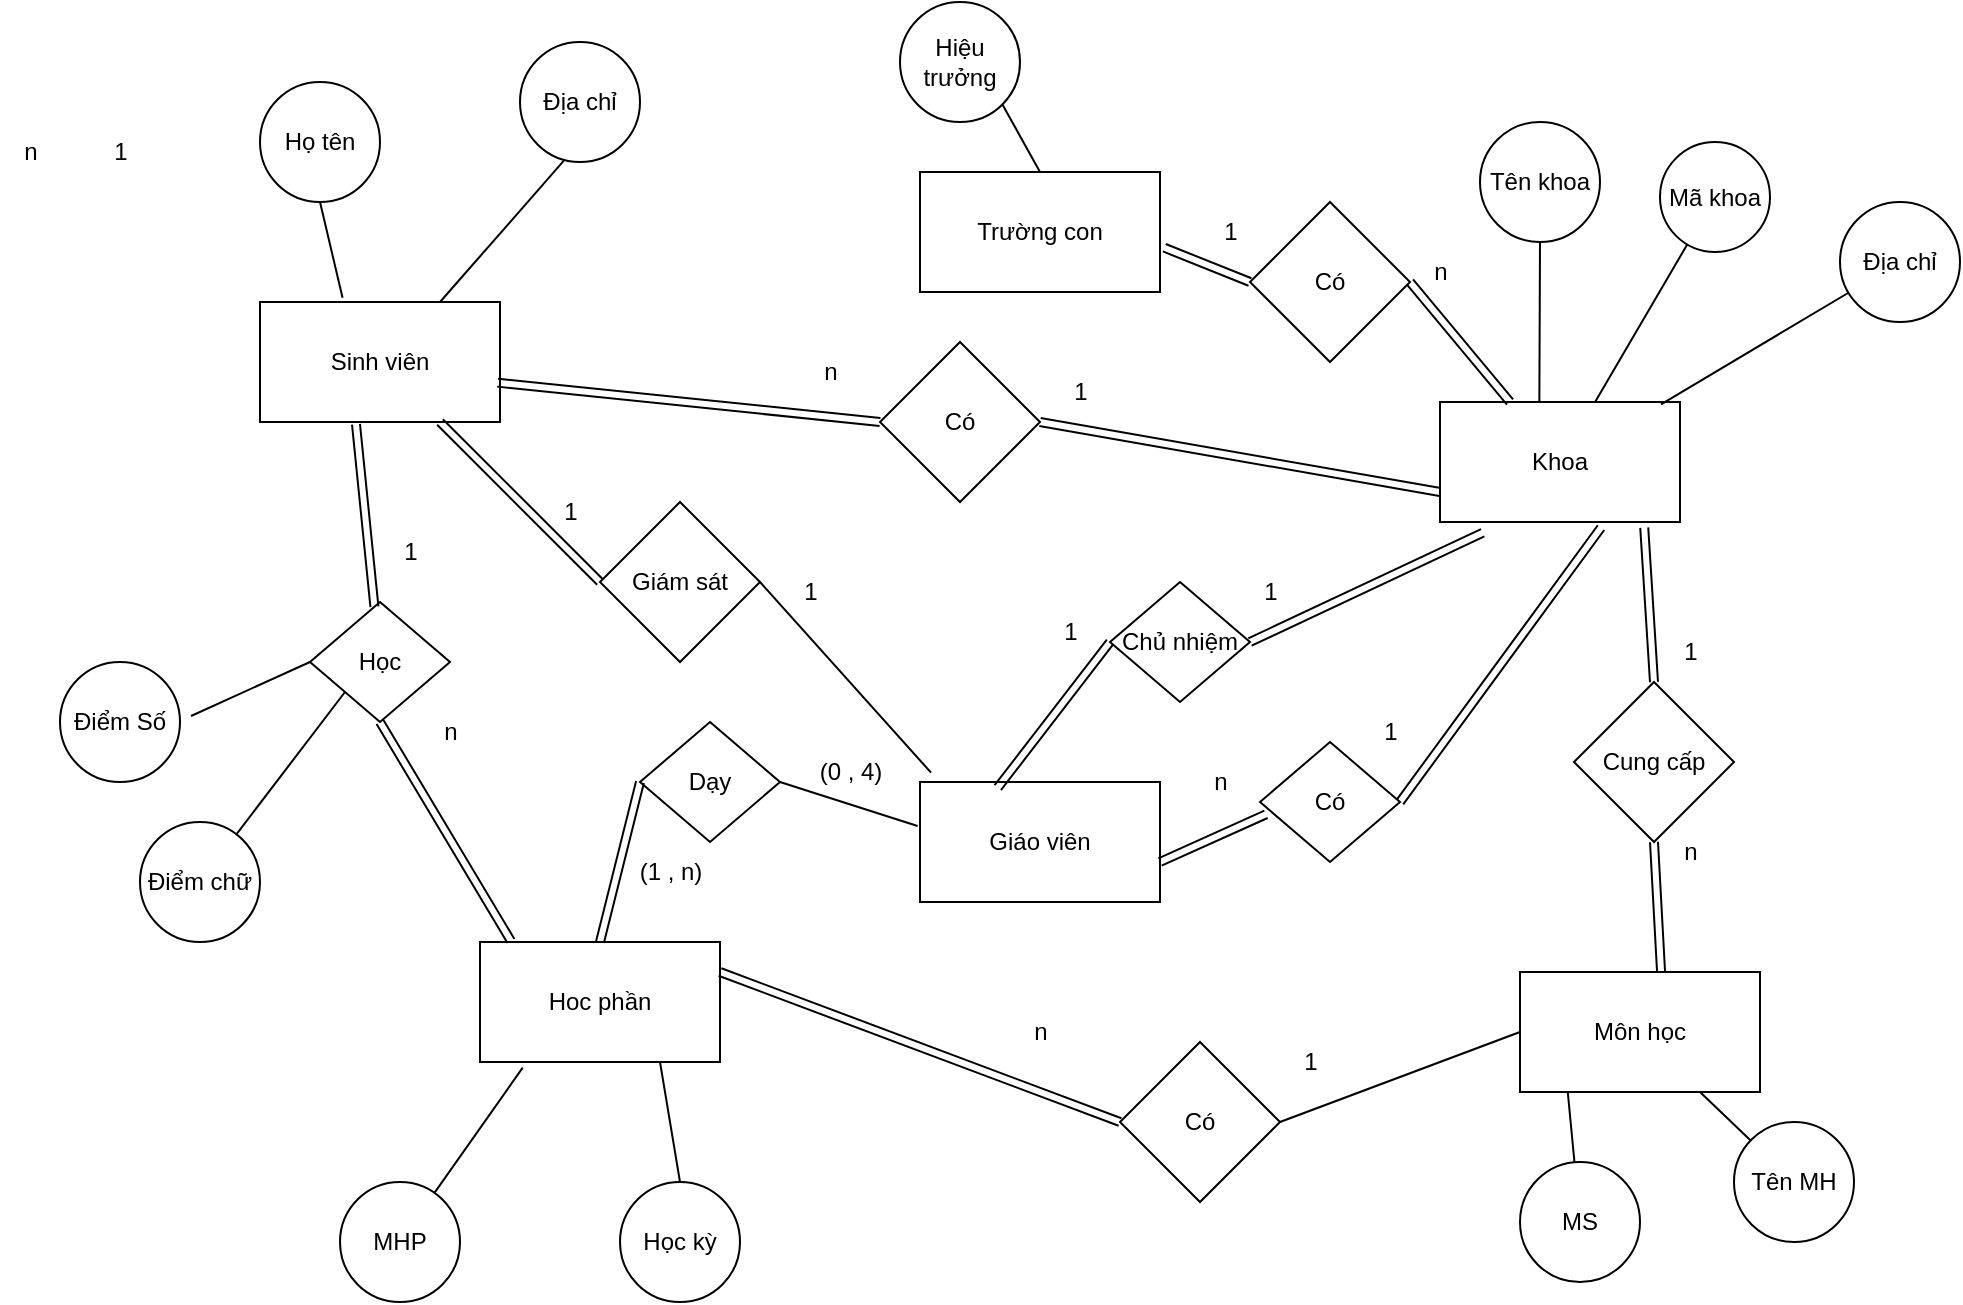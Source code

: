 <mxfile version="21.7.5" type="github">
  <diagram name="Trang-1" id="5ZQhdUJRwtP_Jv4_O1NK">
    <mxGraphModel dx="1172" dy="526" grid="1" gridSize="10" guides="1" tooltips="1" connect="1" arrows="1" fold="1" page="1" pageScale="1" pageWidth="827" pageHeight="1169" math="0" shadow="0">
      <root>
        <mxCell id="0" />
        <mxCell id="1" parent="0" />
        <mxCell id="ZfUTH0rntznDxyrZeYNo-1" value="Trường con" style="rounded=0;whiteSpace=wrap;html=1;" parent="1" vertex="1">
          <mxGeometry x="500" y="155" width="120" height="60" as="geometry" />
        </mxCell>
        <mxCell id="ZfUTH0rntznDxyrZeYNo-2" value="Khoa" style="rounded=0;whiteSpace=wrap;html=1;" parent="1" vertex="1">
          <mxGeometry x="760" y="270" width="120" height="60" as="geometry" />
        </mxCell>
        <mxCell id="ZfUTH0rntznDxyrZeYNo-4" value="Tên khoa" style="ellipse;whiteSpace=wrap;html=1;aspect=fixed;" parent="1" vertex="1">
          <mxGeometry x="780" y="130" width="60" height="60" as="geometry" />
        </mxCell>
        <mxCell id="ZfUTH0rntznDxyrZeYNo-5" value="Mã khoa" style="ellipse;whiteSpace=wrap;html=1;aspect=fixed;" parent="1" vertex="1">
          <mxGeometry x="870" y="140" width="55" height="55" as="geometry" />
        </mxCell>
        <mxCell id="ZfUTH0rntznDxyrZeYNo-6" value="Địa chỉ" style="ellipse;whiteSpace=wrap;html=1;aspect=fixed;" parent="1" vertex="1">
          <mxGeometry x="960" y="170" width="60" height="60" as="geometry" />
        </mxCell>
        <mxCell id="ZfUTH0rntznDxyrZeYNo-11" value="Môn học" style="rounded=0;whiteSpace=wrap;html=1;" parent="1" vertex="1">
          <mxGeometry x="800" y="555" width="120" height="60" as="geometry" />
        </mxCell>
        <mxCell id="ZfUTH0rntznDxyrZeYNo-12" value="Tên MH" style="ellipse;whiteSpace=wrap;html=1;aspect=fixed;" parent="1" vertex="1">
          <mxGeometry x="907" y="630" width="60" height="60" as="geometry" />
        </mxCell>
        <mxCell id="ZfUTH0rntznDxyrZeYNo-13" value="MS" style="ellipse;whiteSpace=wrap;html=1;aspect=fixed;" parent="1" vertex="1">
          <mxGeometry x="800" y="650" width="60" height="60" as="geometry" />
        </mxCell>
        <mxCell id="ZfUTH0rntznDxyrZeYNo-16" value="Hoc phần" style="rounded=0;whiteSpace=wrap;html=1;" parent="1" vertex="1">
          <mxGeometry x="280" y="540" width="120" height="60" as="geometry" />
        </mxCell>
        <mxCell id="ZfUTH0rntznDxyrZeYNo-17" value="MHP" style="ellipse;whiteSpace=wrap;html=1;aspect=fixed;" parent="1" vertex="1">
          <mxGeometry x="210" y="660" width="60" height="60" as="geometry" />
        </mxCell>
        <mxCell id="ZfUTH0rntznDxyrZeYNo-18" value="Học kỳ" style="ellipse;whiteSpace=wrap;html=1;aspect=fixed;" parent="1" vertex="1">
          <mxGeometry x="350" y="660" width="60" height="60" as="geometry" />
        </mxCell>
        <mxCell id="ZfUTH0rntznDxyrZeYNo-21" value="Giáo viên" style="rounded=0;whiteSpace=wrap;html=1;" parent="1" vertex="1">
          <mxGeometry x="500" y="460" width="120" height="60" as="geometry" />
        </mxCell>
        <mxCell id="ZfUTH0rntznDxyrZeYNo-22" value="Sinh viên" style="rounded=0;whiteSpace=wrap;html=1;" parent="1" vertex="1">
          <mxGeometry x="170" y="220" width="120" height="60" as="geometry" />
        </mxCell>
        <mxCell id="ZfUTH0rntznDxyrZeYNo-23" value="Họ tên" style="ellipse;whiteSpace=wrap;html=1;aspect=fixed;" parent="1" vertex="1">
          <mxGeometry x="170" y="110" width="60" height="60" as="geometry" />
        </mxCell>
        <mxCell id="ZfUTH0rntznDxyrZeYNo-24" value="Địa chỉ" style="ellipse;whiteSpace=wrap;html=1;aspect=fixed;" parent="1" vertex="1">
          <mxGeometry x="300" y="90" width="60" height="60" as="geometry" />
        </mxCell>
        <mxCell id="ZfUTH0rntznDxyrZeYNo-28" value="" style="endArrow=none;html=1;rounded=0;exitX=0.199;exitY=1;exitDx=0;exitDy=0;exitPerimeter=0;" parent="1" source="ZfUTH0rntznDxyrZeYNo-11" target="ZfUTH0rntznDxyrZeYNo-13" edge="1">
          <mxGeometry width="50" height="50" relative="1" as="geometry">
            <mxPoint x="560" y="410" as="sourcePoint" />
            <mxPoint x="590" y="650" as="targetPoint" />
          </mxGeometry>
        </mxCell>
        <mxCell id="ZfUTH0rntznDxyrZeYNo-30" value="" style="endArrow=none;html=1;rounded=0;exitX=0.75;exitY=1;exitDx=0;exitDy=0;" parent="1" source="ZfUTH0rntznDxyrZeYNo-11" target="ZfUTH0rntznDxyrZeYNo-12" edge="1">
          <mxGeometry width="50" height="50" relative="1" as="geometry">
            <mxPoint x="590" y="240" as="sourcePoint" />
            <mxPoint x="590" y="190" as="targetPoint" />
          </mxGeometry>
        </mxCell>
        <mxCell id="ZfUTH0rntznDxyrZeYNo-31" value="" style="endArrow=none;html=1;rounded=0;entryX=0.5;entryY=1;entryDx=0;entryDy=0;exitX=0.414;exitY=-0.008;exitDx=0;exitDy=0;exitPerimeter=0;" parent="1" source="ZfUTH0rntznDxyrZeYNo-2" target="ZfUTH0rntznDxyrZeYNo-4" edge="1">
          <mxGeometry width="50" height="50" relative="1" as="geometry">
            <mxPoint x="580" y="260" as="sourcePoint" />
            <mxPoint x="600" y="200" as="targetPoint" />
          </mxGeometry>
        </mxCell>
        <mxCell id="ZfUTH0rntznDxyrZeYNo-33" value="" style="endArrow=none;html=1;rounded=0;" parent="1" source="ZfUTH0rntznDxyrZeYNo-2" target="ZfUTH0rntznDxyrZeYNo-5" edge="1">
          <mxGeometry width="50" height="50" relative="1" as="geometry">
            <mxPoint x="582" y="461" as="sourcePoint" />
            <mxPoint x="550" y="500" as="targetPoint" />
          </mxGeometry>
        </mxCell>
        <mxCell id="ZfUTH0rntznDxyrZeYNo-35" value="" style="endArrow=none;html=1;rounded=0;exitX=0.921;exitY=0.019;exitDx=0;exitDy=0;exitPerimeter=0;" parent="1" source="ZfUTH0rntznDxyrZeYNo-2" target="ZfUTH0rntznDxyrZeYNo-6" edge="1">
          <mxGeometry width="50" height="50" relative="1" as="geometry">
            <mxPoint x="592" y="471" as="sourcePoint" />
            <mxPoint x="560" y="510" as="targetPoint" />
          </mxGeometry>
        </mxCell>
        <mxCell id="ZfUTH0rntznDxyrZeYNo-36" value="" style="endArrow=none;html=1;rounded=0;entryX=0.178;entryY=1.047;entryDx=0;entryDy=0;entryPerimeter=0;" parent="1" source="ZfUTH0rntznDxyrZeYNo-17" target="ZfUTH0rntznDxyrZeYNo-16" edge="1">
          <mxGeometry width="50" height="50" relative="1" as="geometry">
            <mxPoint x="582" y="461" as="sourcePoint" />
            <mxPoint x="550" y="500" as="targetPoint" />
          </mxGeometry>
        </mxCell>
        <mxCell id="ZfUTH0rntznDxyrZeYNo-37" value="" style="endArrow=none;html=1;rounded=0;entryX=0.75;entryY=1;entryDx=0;entryDy=0;exitX=0.5;exitY=0;exitDx=0;exitDy=0;" parent="1" source="ZfUTH0rntznDxyrZeYNo-18" target="ZfUTH0rntznDxyrZeYNo-16" edge="1">
          <mxGeometry width="50" height="50" relative="1" as="geometry">
            <mxPoint x="237" y="614" as="sourcePoint" />
            <mxPoint x="261" y="563" as="targetPoint" />
          </mxGeometry>
        </mxCell>
        <mxCell id="ZfUTH0rntznDxyrZeYNo-38" value="" style="endArrow=none;html=1;rounded=0;entryX=0.75;entryY=0;entryDx=0;entryDy=0;exitX=0.371;exitY=0.983;exitDx=0;exitDy=0;exitPerimeter=0;" parent="1" source="ZfUTH0rntznDxyrZeYNo-24" target="ZfUTH0rntznDxyrZeYNo-22" edge="1">
          <mxGeometry width="50" height="50" relative="1" as="geometry">
            <mxPoint x="350" y="620" as="sourcePoint" />
            <mxPoint x="320" y="570" as="targetPoint" />
          </mxGeometry>
        </mxCell>
        <mxCell id="ZfUTH0rntznDxyrZeYNo-41" value="" style="endArrow=none;html=1;rounded=0;entryX=0.344;entryY=-0.036;entryDx=0;entryDy=0;exitX=0.5;exitY=1;exitDx=0;exitDy=0;entryPerimeter=0;" parent="1" source="ZfUTH0rntznDxyrZeYNo-23" target="ZfUTH0rntznDxyrZeYNo-22" edge="1">
          <mxGeometry width="50" height="50" relative="1" as="geometry">
            <mxPoint x="320" y="179" as="sourcePoint" />
            <mxPoint x="270" y="230" as="targetPoint" />
          </mxGeometry>
        </mxCell>
        <mxCell id="ZfUTH0rntznDxyrZeYNo-42" value="Hiệu trưởng" style="ellipse;whiteSpace=wrap;html=1;aspect=fixed;" parent="1" vertex="1">
          <mxGeometry x="490" y="70" width="60" height="60" as="geometry" />
        </mxCell>
        <mxCell id="ZfUTH0rntznDxyrZeYNo-43" value="" style="endArrow=none;html=1;rounded=0;entryX=0.5;entryY=0;entryDx=0;entryDy=0;exitX=1;exitY=1;exitDx=0;exitDy=0;" parent="1" source="ZfUTH0rntznDxyrZeYNo-42" target="ZfUTH0rntznDxyrZeYNo-1" edge="1">
          <mxGeometry width="50" height="50" relative="1" as="geometry">
            <mxPoint x="332" y="159" as="sourcePoint" />
            <mxPoint x="270" y="230" as="targetPoint" />
          </mxGeometry>
        </mxCell>
        <mxCell id="ZfUTH0rntznDxyrZeYNo-44" value="Có" style="rhombus;whiteSpace=wrap;html=1;" parent="1" vertex="1">
          <mxGeometry x="665" y="170" width="80" height="80" as="geometry" />
        </mxCell>
        <mxCell id="ZfUTH0rntznDxyrZeYNo-46" value="" style="shape=link;html=1;rounded=0;entryX=0;entryY=0.5;entryDx=0;entryDy=0;exitX=1.018;exitY=0.631;exitDx=0;exitDy=0;exitPerimeter=0;" parent="1" source="ZfUTH0rntznDxyrZeYNo-1" target="ZfUTH0rntznDxyrZeYNo-44" edge="1">
          <mxGeometry width="100" relative="1" as="geometry">
            <mxPoint x="443" y="290" as="sourcePoint" />
            <mxPoint x="510" y="380" as="targetPoint" />
          </mxGeometry>
        </mxCell>
        <mxCell id="ZfUTH0rntznDxyrZeYNo-48" value="" style="shape=link;html=1;rounded=0;exitX=1;exitY=0.5;exitDx=0;exitDy=0;" parent="1" source="ZfUTH0rntznDxyrZeYNo-44" target="ZfUTH0rntznDxyrZeYNo-2" edge="1">
          <mxGeometry width="100" relative="1" as="geometry">
            <mxPoint x="453" y="300" as="sourcePoint" />
            <mxPoint x="520" y="390" as="targetPoint" />
          </mxGeometry>
        </mxCell>
        <mxCell id="ZfUTH0rntznDxyrZeYNo-52" value="Cung cấp" style="rhombus;whiteSpace=wrap;html=1;" parent="1" vertex="1">
          <mxGeometry x="827" y="410" width="80" height="80" as="geometry" />
        </mxCell>
        <mxCell id="ZfUTH0rntznDxyrZeYNo-53" value="" style="shape=link;html=1;rounded=0;exitX=0.5;exitY=0;exitDx=0;exitDy=0;entryX=0.851;entryY=1.047;entryDx=0;entryDy=0;entryPerimeter=0;" parent="1" source="ZfUTH0rntznDxyrZeYNo-52" target="ZfUTH0rntznDxyrZeYNo-2" edge="1">
          <mxGeometry width="100" relative="1" as="geometry">
            <mxPoint x="620" y="260" as="sourcePoint" />
            <mxPoint x="660" y="256" as="targetPoint" />
          </mxGeometry>
        </mxCell>
        <mxCell id="ZfUTH0rntznDxyrZeYNo-54" value="" style="shape=link;html=1;rounded=0;entryX=0.5;entryY=1;entryDx=0;entryDy=0;exitX=0.588;exitY=0.006;exitDx=0;exitDy=0;exitPerimeter=0;" parent="1" source="ZfUTH0rntznDxyrZeYNo-11" target="ZfUTH0rntznDxyrZeYNo-52" edge="1">
          <mxGeometry width="100" relative="1" as="geometry">
            <mxPoint x="660" y="520" as="sourcePoint" />
            <mxPoint x="690" y="280" as="targetPoint" />
          </mxGeometry>
        </mxCell>
        <mxCell id="ZfUTH0rntznDxyrZeYNo-55" value="Có" style="rhombus;whiteSpace=wrap;html=1;" parent="1" vertex="1">
          <mxGeometry x="600" y="590" width="80" height="80" as="geometry" />
        </mxCell>
        <mxCell id="ZfUTH0rntznDxyrZeYNo-56" value="" style="shape=link;html=1;rounded=0;entryX=0;entryY=0.5;entryDx=0;entryDy=0;exitX=1;exitY=0.25;exitDx=0;exitDy=0;" parent="1" source="ZfUTH0rntznDxyrZeYNo-16" target="ZfUTH0rntznDxyrZeYNo-55" edge="1">
          <mxGeometry width="100" relative="1" as="geometry">
            <mxPoint x="290" y="539" as="sourcePoint" />
            <mxPoint x="338" y="541" as="targetPoint" />
          </mxGeometry>
        </mxCell>
        <mxCell id="ZfUTH0rntznDxyrZeYNo-58" value="" style="endArrow=none;html=1;rounded=0;exitX=1;exitY=0.5;exitDx=0;exitDy=0;entryX=0;entryY=0.5;entryDx=0;entryDy=0;" parent="1" source="ZfUTH0rntznDxyrZeYNo-55" target="ZfUTH0rntznDxyrZeYNo-11" edge="1">
          <mxGeometry width="50" height="50" relative="1" as="geometry">
            <mxPoint x="470" y="410" as="sourcePoint" />
            <mxPoint x="520" y="360" as="targetPoint" />
          </mxGeometry>
        </mxCell>
        <mxCell id="ZfUTH0rntznDxyrZeYNo-59" value="Có" style="rhombus;whiteSpace=wrap;html=1;" parent="1" vertex="1">
          <mxGeometry x="670" y="440" width="70" height="60" as="geometry" />
        </mxCell>
        <mxCell id="ZfUTH0rntznDxyrZeYNo-60" value="" style="shape=link;html=1;rounded=0;exitX=1;exitY=0.5;exitDx=0;exitDy=0;entryX=0.671;entryY=1.047;entryDx=0;entryDy=0;entryPerimeter=0;" parent="1" source="ZfUTH0rntznDxyrZeYNo-59" target="ZfUTH0rntznDxyrZeYNo-2" edge="1">
          <mxGeometry width="100" relative="1" as="geometry">
            <mxPoint x="620" y="260" as="sourcePoint" />
            <mxPoint x="660" y="256" as="targetPoint" />
          </mxGeometry>
        </mxCell>
        <mxCell id="ZfUTH0rntznDxyrZeYNo-61" value="" style="shape=link;html=1;rounded=0;exitX=1;exitY=0.667;exitDx=0;exitDy=0;entryX=0.043;entryY=0.603;entryDx=0;entryDy=0;entryPerimeter=0;exitPerimeter=0;" parent="1" source="ZfUTH0rntznDxyrZeYNo-21" target="ZfUTH0rntznDxyrZeYNo-59" edge="1">
          <mxGeometry width="100" relative="1" as="geometry">
            <mxPoint x="710" y="380" as="sourcePoint" />
            <mxPoint x="741" y="283" as="targetPoint" />
          </mxGeometry>
        </mxCell>
        <mxCell id="ZfUTH0rntznDxyrZeYNo-62" value="Chủ nhiệm" style="rhombus;whiteSpace=wrap;html=1;" parent="1" vertex="1">
          <mxGeometry x="595" y="360" width="70" height="60" as="geometry" />
        </mxCell>
        <mxCell id="ZfUTH0rntznDxyrZeYNo-63" value="" style="shape=link;html=1;rounded=0;exitX=1;exitY=0.5;exitDx=0;exitDy=0;entryX=0.178;entryY=1.089;entryDx=0;entryDy=0;entryPerimeter=0;" parent="1" source="ZfUTH0rntznDxyrZeYNo-62" target="ZfUTH0rntznDxyrZeYNo-2" edge="1">
          <mxGeometry width="100" relative="1" as="geometry">
            <mxPoint x="590" y="470" as="sourcePoint" />
            <mxPoint x="643" y="426" as="targetPoint" />
          </mxGeometry>
        </mxCell>
        <mxCell id="ZfUTH0rntznDxyrZeYNo-67" value="" style="shape=link;html=1;rounded=0;exitX=0.324;exitY=0.047;exitDx=0;exitDy=0;entryX=0;entryY=0.5;entryDx=0;entryDy=0;exitPerimeter=0;" parent="1" source="ZfUTH0rntznDxyrZeYNo-21" target="ZfUTH0rntznDxyrZeYNo-62" edge="1">
          <mxGeometry width="100" relative="1" as="geometry">
            <mxPoint x="630" y="350" as="sourcePoint" />
            <mxPoint x="681" y="285" as="targetPoint" />
          </mxGeometry>
        </mxCell>
        <mxCell id="ZfUTH0rntznDxyrZeYNo-68" value="Dạy" style="rhombus;whiteSpace=wrap;html=1;" parent="1" vertex="1">
          <mxGeometry x="360" y="430" width="70" height="60" as="geometry" />
        </mxCell>
        <mxCell id="ZfUTH0rntznDxyrZeYNo-70" value="" style="endArrow=none;html=1;rounded=0;exitX=-0.01;exitY=0.367;exitDx=0;exitDy=0;entryX=1;entryY=0.5;entryDx=0;entryDy=0;exitPerimeter=0;" parent="1" source="ZfUTH0rntznDxyrZeYNo-21" target="ZfUTH0rntznDxyrZeYNo-68" edge="1">
          <mxGeometry width="50" height="50" relative="1" as="geometry">
            <mxPoint x="640" y="580" as="sourcePoint" />
            <mxPoint x="790" y="530" as="targetPoint" />
          </mxGeometry>
        </mxCell>
        <mxCell id="ZfUTH0rntznDxyrZeYNo-71" value="" style="shape=link;html=1;rounded=0;exitX=0.5;exitY=0;exitDx=0;exitDy=0;entryX=0;entryY=0.5;entryDx=0;entryDy=0;" parent="1" source="ZfUTH0rntznDxyrZeYNo-16" target="ZfUTH0rntznDxyrZeYNo-68" edge="1">
          <mxGeometry width="100" relative="1" as="geometry">
            <mxPoint x="630" y="350" as="sourcePoint" />
            <mxPoint x="681" y="285" as="targetPoint" />
            <Array as="points" />
          </mxGeometry>
        </mxCell>
        <mxCell id="ZfUTH0rntznDxyrZeYNo-72" value="Học" style="rhombus;whiteSpace=wrap;html=1;" parent="1" vertex="1">
          <mxGeometry x="195" y="370" width="70" height="60" as="geometry" />
        </mxCell>
        <mxCell id="ZfUTH0rntznDxyrZeYNo-75" value="" style="shape=link;html=1;rounded=0;exitX=0.4;exitY=1.019;exitDx=0;exitDy=0;exitPerimeter=0;" parent="1" source="ZfUTH0rntznDxyrZeYNo-22" target="ZfUTH0rntznDxyrZeYNo-72" edge="1">
          <mxGeometry width="100" relative="1" as="geometry">
            <mxPoint x="492" y="258" as="sourcePoint" />
            <mxPoint x="540" y="260" as="targetPoint" />
          </mxGeometry>
        </mxCell>
        <mxCell id="ZfUTH0rntznDxyrZeYNo-76" value="" style="shape=link;html=1;rounded=0;exitX=0.129;exitY=-0.008;exitDx=0;exitDy=0;entryX=0.5;entryY=1;entryDx=0;entryDy=0;exitPerimeter=0;" parent="1" source="ZfUTH0rntznDxyrZeYNo-16" target="ZfUTH0rntznDxyrZeYNo-72" edge="1">
          <mxGeometry width="100" relative="1" as="geometry">
            <mxPoint x="311" y="550" as="sourcePoint" />
            <mxPoint x="370" y="470" as="targetPoint" />
          </mxGeometry>
        </mxCell>
        <mxCell id="ZfUTH0rntznDxyrZeYNo-78" value="Có" style="rhombus;whiteSpace=wrap;html=1;" parent="1" vertex="1">
          <mxGeometry x="480" y="240" width="80" height="80" as="geometry" />
        </mxCell>
        <mxCell id="ZfUTH0rntznDxyrZeYNo-79" value="" style="shape=link;html=1;rounded=0;entryX=0;entryY=0.5;entryDx=0;entryDy=0;exitX=0.99;exitY=0.672;exitDx=0;exitDy=0;exitPerimeter=0;" parent="1" source="ZfUTH0rntznDxyrZeYNo-22" target="ZfUTH0rntznDxyrZeYNo-78" edge="1">
          <mxGeometry width="100" relative="1" as="geometry">
            <mxPoint x="447" y="250" as="sourcePoint" />
            <mxPoint x="335" y="462" as="targetPoint" />
          </mxGeometry>
        </mxCell>
        <mxCell id="ZfUTH0rntznDxyrZeYNo-80" value="" style="shape=link;html=1;rounded=0;exitX=1;exitY=0.5;exitDx=0;exitDy=0;entryX=0;entryY=0.75;entryDx=0;entryDy=0;" parent="1" source="ZfUTH0rntznDxyrZeYNo-78" target="ZfUTH0rntznDxyrZeYNo-2" edge="1">
          <mxGeometry width="100" relative="1" as="geometry">
            <mxPoint x="278" y="382" as="sourcePoint" />
            <mxPoint x="620" y="352" as="targetPoint" />
          </mxGeometry>
        </mxCell>
        <mxCell id="ZfUTH0rntznDxyrZeYNo-81" value="Giám sát" style="rhombus;whiteSpace=wrap;html=1;" parent="1" vertex="1">
          <mxGeometry x="340" y="320" width="80" height="80" as="geometry" />
        </mxCell>
        <mxCell id="ZfUTH0rntznDxyrZeYNo-82" value="" style="shape=link;html=1;rounded=0;entryX=0;entryY=0.5;entryDx=0;entryDy=0;exitX=0.75;exitY=1;exitDx=0;exitDy=0;" parent="1" source="ZfUTH0rntznDxyrZeYNo-22" target="ZfUTH0rntznDxyrZeYNo-81" edge="1">
          <mxGeometry width="100" relative="1" as="geometry">
            <mxPoint x="220" y="330" as="sourcePoint" />
            <mxPoint x="266" y="532" as="targetPoint" />
          </mxGeometry>
        </mxCell>
        <mxCell id="ZfUTH0rntznDxyrZeYNo-84" value="" style="endArrow=none;html=1;rounded=0;exitX=0.046;exitY=-0.078;exitDx=0;exitDy=0;entryX=1;entryY=0.5;entryDx=0;entryDy=0;exitPerimeter=0;" parent="1" source="ZfUTH0rntznDxyrZeYNo-21" target="ZfUTH0rntznDxyrZeYNo-81" edge="1">
          <mxGeometry width="50" height="50" relative="1" as="geometry">
            <mxPoint x="509" y="492" as="sourcePoint" />
            <mxPoint x="440" y="470" as="targetPoint" />
          </mxGeometry>
        </mxCell>
        <mxCell id="ZfUTH0rntznDxyrZeYNo-85" value="Điểm Số" style="ellipse;whiteSpace=wrap;html=1;aspect=fixed;" parent="1" vertex="1">
          <mxGeometry x="70" y="400" width="60" height="60" as="geometry" />
        </mxCell>
        <mxCell id="ZfUTH0rntznDxyrZeYNo-86" value="Điểm chữ" style="ellipse;whiteSpace=wrap;html=1;aspect=fixed;" parent="1" vertex="1">
          <mxGeometry x="110" y="480" width="60" height="60" as="geometry" />
        </mxCell>
        <mxCell id="ZfUTH0rntznDxyrZeYNo-87" value="" style="endArrow=none;html=1;rounded=0;entryX=0;entryY=0.5;entryDx=0;entryDy=0;exitX=1.092;exitY=0.45;exitDx=0;exitDy=0;exitPerimeter=0;" parent="1" source="ZfUTH0rntznDxyrZeYNo-85" target="ZfUTH0rntznDxyrZeYNo-72" edge="1">
          <mxGeometry width="50" height="50" relative="1" as="geometry">
            <mxPoint x="210" y="180" as="sourcePoint" />
            <mxPoint x="221" y="228" as="targetPoint" />
          </mxGeometry>
        </mxCell>
        <mxCell id="ZfUTH0rntznDxyrZeYNo-88" value="" style="endArrow=none;html=1;rounded=0;entryX=0;entryY=1;entryDx=0;entryDy=0;" parent="1" source="ZfUTH0rntznDxyrZeYNo-86" target="ZfUTH0rntznDxyrZeYNo-72" edge="1">
          <mxGeometry width="50" height="50" relative="1" as="geometry">
            <mxPoint x="146" y="427" as="sourcePoint" />
            <mxPoint x="205" y="410" as="targetPoint" />
          </mxGeometry>
        </mxCell>
        <mxCell id="ZfUTH0rntznDxyrZeYNo-90" value="n" style="text;html=1;align=center;verticalAlign=middle;resizable=0;points=[];autosize=1;strokeColor=none;fillColor=none;" parent="1" vertex="1">
          <mxGeometry x="40" y="130" width="30" height="30" as="geometry" />
        </mxCell>
        <mxCell id="ZfUTH0rntznDxyrZeYNo-92" value="1" style="text;html=1;align=center;verticalAlign=middle;resizable=0;points=[];autosize=1;strokeColor=none;fillColor=none;" parent="1" vertex="1">
          <mxGeometry x="85" y="130" width="30" height="30" as="geometry" />
        </mxCell>
        <mxCell id="ZfUTH0rntznDxyrZeYNo-93" value="1" style="text;html=1;align=center;verticalAlign=middle;resizable=0;points=[];autosize=1;strokeColor=none;fillColor=none;" parent="1" vertex="1">
          <mxGeometry x="720" y="420" width="30" height="30" as="geometry" />
        </mxCell>
        <mxCell id="ZfUTH0rntznDxyrZeYNo-94" value="1" style="text;html=1;align=center;verticalAlign=middle;resizable=0;points=[];autosize=1;strokeColor=none;fillColor=none;" parent="1" vertex="1">
          <mxGeometry x="680" y="585" width="30" height="30" as="geometry" />
        </mxCell>
        <mxCell id="ZfUTH0rntznDxyrZeYNo-95" value="1" style="text;html=1;align=center;verticalAlign=middle;resizable=0;points=[];autosize=1;strokeColor=none;fillColor=none;" parent="1" vertex="1">
          <mxGeometry x="870" y="380" width="30" height="30" as="geometry" />
        </mxCell>
        <mxCell id="ZfUTH0rntznDxyrZeYNo-96" value="1" style="text;html=1;align=center;verticalAlign=middle;resizable=0;points=[];autosize=1;strokeColor=none;fillColor=none;" parent="1" vertex="1">
          <mxGeometry x="640" y="170" width="30" height="30" as="geometry" />
        </mxCell>
        <mxCell id="ZfUTH0rntznDxyrZeYNo-97" value="1" style="text;html=1;align=center;verticalAlign=middle;resizable=0;points=[];autosize=1;strokeColor=none;fillColor=none;" parent="1" vertex="1">
          <mxGeometry x="565" y="250" width="30" height="30" as="geometry" />
        </mxCell>
        <mxCell id="ZfUTH0rntznDxyrZeYNo-98" value="n" style="text;html=1;align=center;verticalAlign=middle;resizable=0;points=[];autosize=1;strokeColor=none;fillColor=none;" parent="1" vertex="1">
          <mxGeometry x="635" y="445" width="30" height="30" as="geometry" />
        </mxCell>
        <mxCell id="ZfUTH0rntznDxyrZeYNo-99" value="n" style="text;html=1;align=center;verticalAlign=middle;resizable=0;points=[];autosize=1;strokeColor=none;fillColor=none;" parent="1" vertex="1">
          <mxGeometry x="545" y="570" width="30" height="30" as="geometry" />
        </mxCell>
        <mxCell id="ZfUTH0rntznDxyrZeYNo-100" value="n" style="text;html=1;align=center;verticalAlign=middle;resizable=0;points=[];autosize=1;strokeColor=none;fillColor=none;" parent="1" vertex="1">
          <mxGeometry x="870" y="480" width="30" height="30" as="geometry" />
        </mxCell>
        <mxCell id="ZfUTH0rntznDxyrZeYNo-101" value="n" style="text;html=1;align=center;verticalAlign=middle;resizable=0;points=[];autosize=1;strokeColor=none;fillColor=none;" parent="1" vertex="1">
          <mxGeometry x="745" y="190" width="30" height="30" as="geometry" />
        </mxCell>
        <mxCell id="ZfUTH0rntznDxyrZeYNo-102" value="n" style="text;html=1;align=center;verticalAlign=middle;resizable=0;points=[];autosize=1;strokeColor=none;fillColor=none;" parent="1" vertex="1">
          <mxGeometry x="440" y="240" width="30" height="30" as="geometry" />
        </mxCell>
        <mxCell id="ZfUTH0rntznDxyrZeYNo-103" value="1" style="text;html=1;align=center;verticalAlign=middle;resizable=0;points=[];autosize=1;strokeColor=none;fillColor=none;" parent="1" vertex="1">
          <mxGeometry x="560" y="370" width="30" height="30" as="geometry" />
        </mxCell>
        <mxCell id="AxFDemwSV-Tv5LySkoAu-2" value="1" style="text;html=1;align=center;verticalAlign=middle;resizable=0;points=[];autosize=1;strokeColor=none;fillColor=none;" vertex="1" parent="1">
          <mxGeometry x="660" y="350" width="30" height="30" as="geometry" />
        </mxCell>
        <mxCell id="AxFDemwSV-Tv5LySkoAu-3" value="(0 , 4)" style="text;html=1;align=center;verticalAlign=middle;resizable=0;points=[];autosize=1;strokeColor=none;fillColor=none;" vertex="1" parent="1">
          <mxGeometry x="440" y="440" width="50" height="30" as="geometry" />
        </mxCell>
        <mxCell id="AxFDemwSV-Tv5LySkoAu-4" value="(1 , n)" style="text;html=1;align=center;verticalAlign=middle;resizable=0;points=[];autosize=1;strokeColor=none;fillColor=none;" vertex="1" parent="1">
          <mxGeometry x="350" y="490" width="50" height="30" as="geometry" />
        </mxCell>
        <mxCell id="AxFDemwSV-Tv5LySkoAu-5" value="1" style="text;html=1;align=center;verticalAlign=middle;resizable=0;points=[];autosize=1;strokeColor=none;fillColor=none;" vertex="1" parent="1">
          <mxGeometry x="230" y="330" width="30" height="30" as="geometry" />
        </mxCell>
        <mxCell id="AxFDemwSV-Tv5LySkoAu-6" value="n" style="text;html=1;align=center;verticalAlign=middle;resizable=0;points=[];autosize=1;strokeColor=none;fillColor=none;" vertex="1" parent="1">
          <mxGeometry x="250" y="420" width="30" height="30" as="geometry" />
        </mxCell>
        <mxCell id="AxFDemwSV-Tv5LySkoAu-7" value="1" style="text;html=1;align=center;verticalAlign=middle;resizable=0;points=[];autosize=1;strokeColor=none;fillColor=none;" vertex="1" parent="1">
          <mxGeometry x="310" y="310" width="30" height="30" as="geometry" />
        </mxCell>
        <mxCell id="AxFDemwSV-Tv5LySkoAu-8" value="1" style="text;html=1;align=center;verticalAlign=middle;resizable=0;points=[];autosize=1;strokeColor=none;fillColor=none;" vertex="1" parent="1">
          <mxGeometry x="430" y="350" width="30" height="30" as="geometry" />
        </mxCell>
      </root>
    </mxGraphModel>
  </diagram>
</mxfile>
